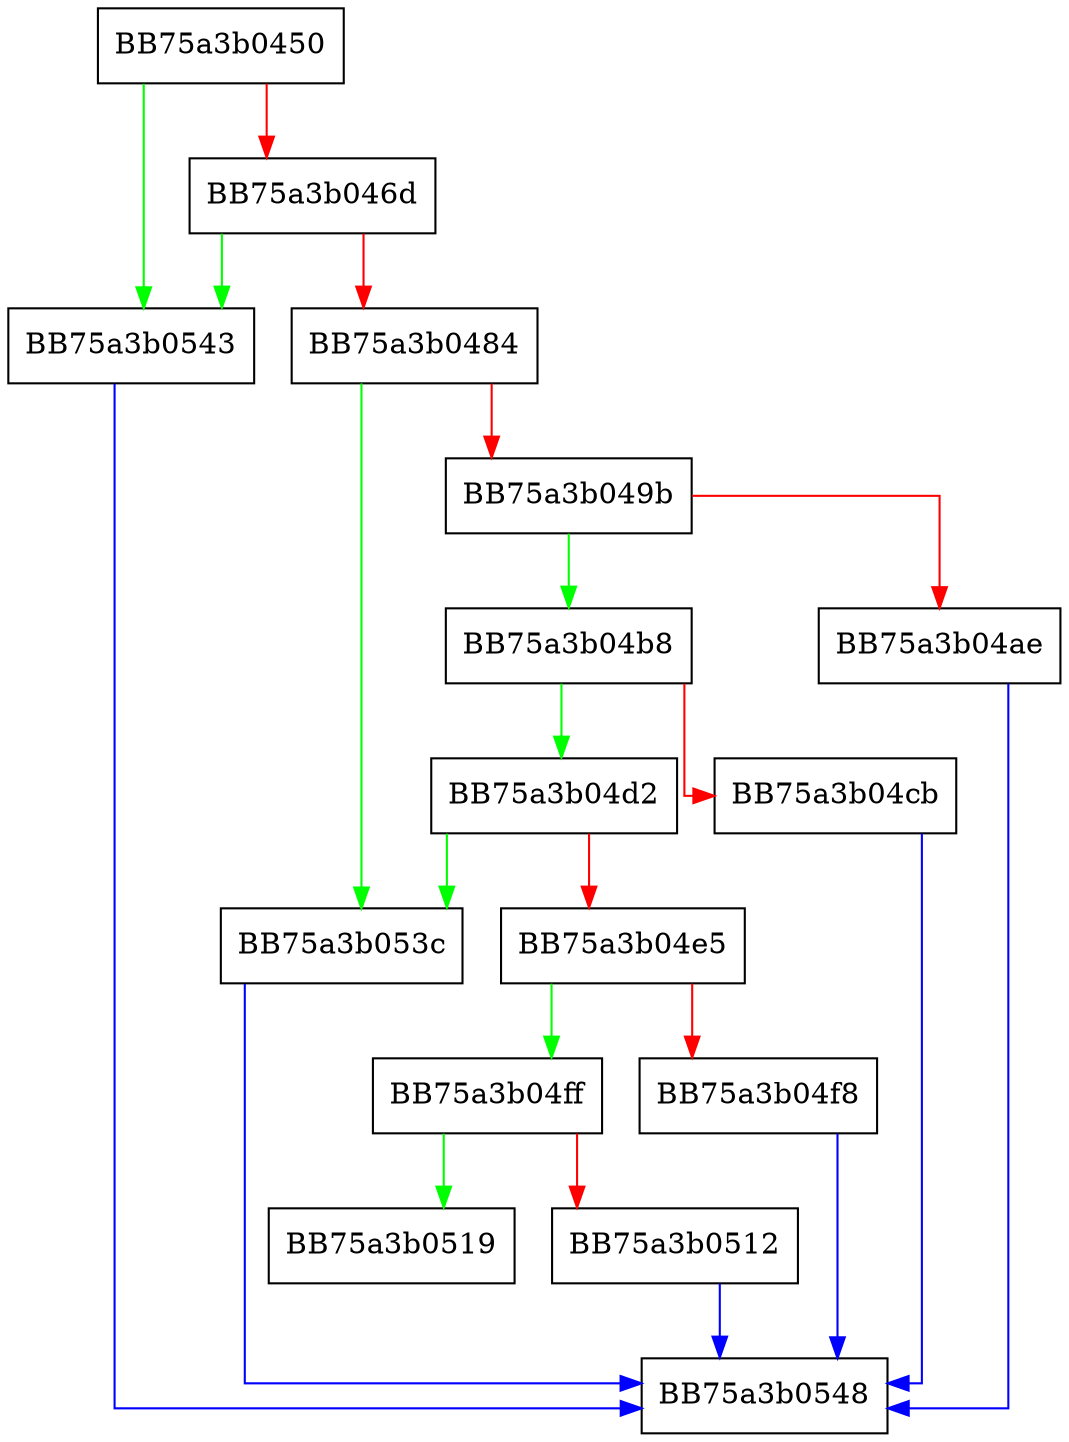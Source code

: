 digraph GetCipherHashId {
  node [shape="box"];
  graph [splines=ortho];
  BB75a3b0450 -> BB75a3b0543 [color="green"];
  BB75a3b0450 -> BB75a3b046d [color="red"];
  BB75a3b046d -> BB75a3b0543 [color="green"];
  BB75a3b046d -> BB75a3b0484 [color="red"];
  BB75a3b0484 -> BB75a3b053c [color="green"];
  BB75a3b0484 -> BB75a3b049b [color="red"];
  BB75a3b049b -> BB75a3b04b8 [color="green"];
  BB75a3b049b -> BB75a3b04ae [color="red"];
  BB75a3b04ae -> BB75a3b0548 [color="blue"];
  BB75a3b04b8 -> BB75a3b04d2 [color="green"];
  BB75a3b04b8 -> BB75a3b04cb [color="red"];
  BB75a3b04cb -> BB75a3b0548 [color="blue"];
  BB75a3b04d2 -> BB75a3b053c [color="green"];
  BB75a3b04d2 -> BB75a3b04e5 [color="red"];
  BB75a3b04e5 -> BB75a3b04ff [color="green"];
  BB75a3b04e5 -> BB75a3b04f8 [color="red"];
  BB75a3b04f8 -> BB75a3b0548 [color="blue"];
  BB75a3b04ff -> BB75a3b0519 [color="green"];
  BB75a3b04ff -> BB75a3b0512 [color="red"];
  BB75a3b0512 -> BB75a3b0548 [color="blue"];
  BB75a3b053c -> BB75a3b0548 [color="blue"];
  BB75a3b0543 -> BB75a3b0548 [color="blue"];
}